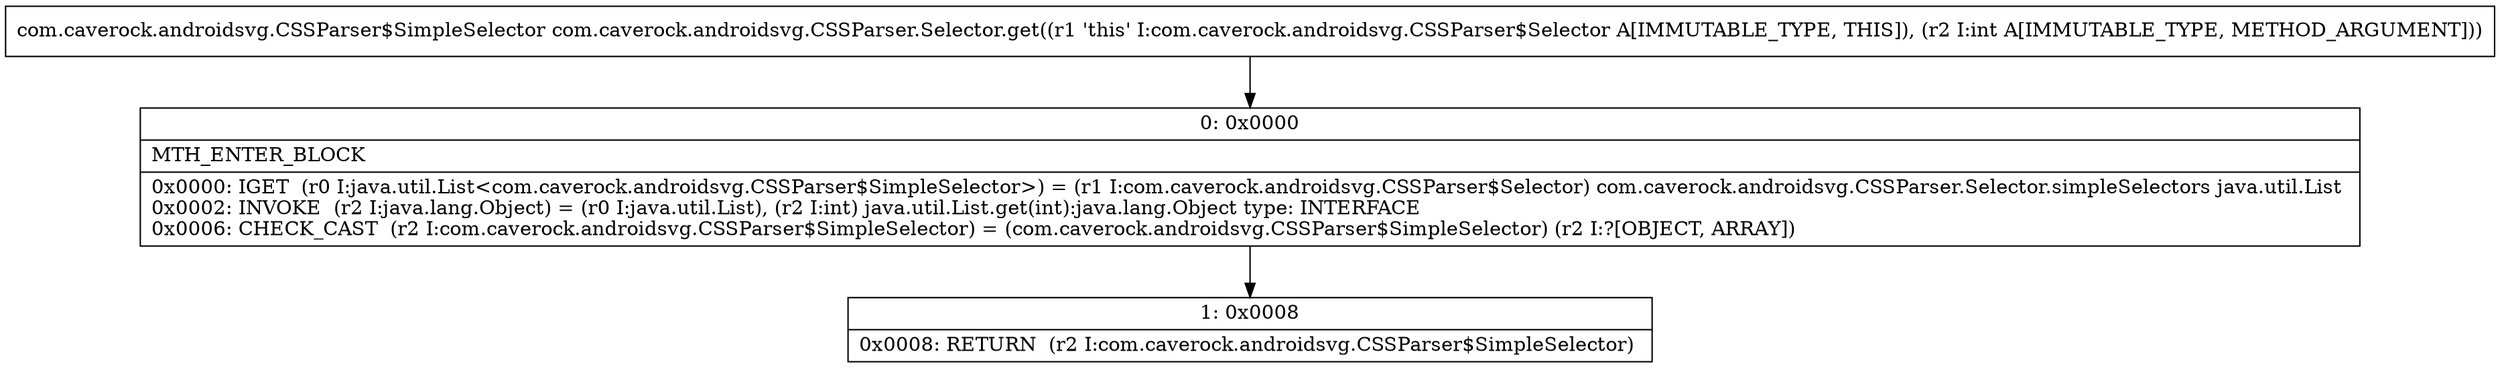 digraph "CFG forcom.caverock.androidsvg.CSSParser.Selector.get(I)Lcom\/caverock\/androidsvg\/CSSParser$SimpleSelector;" {
Node_0 [shape=record,label="{0\:\ 0x0000|MTH_ENTER_BLOCK\l|0x0000: IGET  (r0 I:java.util.List\<com.caverock.androidsvg.CSSParser$SimpleSelector\>) = (r1 I:com.caverock.androidsvg.CSSParser$Selector) com.caverock.androidsvg.CSSParser.Selector.simpleSelectors java.util.List \l0x0002: INVOKE  (r2 I:java.lang.Object) = (r0 I:java.util.List), (r2 I:int) java.util.List.get(int):java.lang.Object type: INTERFACE \l0x0006: CHECK_CAST  (r2 I:com.caverock.androidsvg.CSSParser$SimpleSelector) = (com.caverock.androidsvg.CSSParser$SimpleSelector) (r2 I:?[OBJECT, ARRAY]) \l}"];
Node_1 [shape=record,label="{1\:\ 0x0008|0x0008: RETURN  (r2 I:com.caverock.androidsvg.CSSParser$SimpleSelector) \l}"];
MethodNode[shape=record,label="{com.caverock.androidsvg.CSSParser$SimpleSelector com.caverock.androidsvg.CSSParser.Selector.get((r1 'this' I:com.caverock.androidsvg.CSSParser$Selector A[IMMUTABLE_TYPE, THIS]), (r2 I:int A[IMMUTABLE_TYPE, METHOD_ARGUMENT])) }"];
MethodNode -> Node_0;
Node_0 -> Node_1;
}

